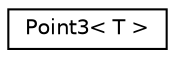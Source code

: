 digraph "Graphical Class Hierarchy"
{
  edge [fontname="Helvetica",fontsize="10",labelfontname="Helvetica",labelfontsize="10"];
  node [fontname="Helvetica",fontsize="10",shape=record];
  rankdir="LR";
  Node0 [label="Point3\< T \>",height=0.2,width=0.4,color="black", fillcolor="white", style="filled",URL="$class_point3.html"];
}
